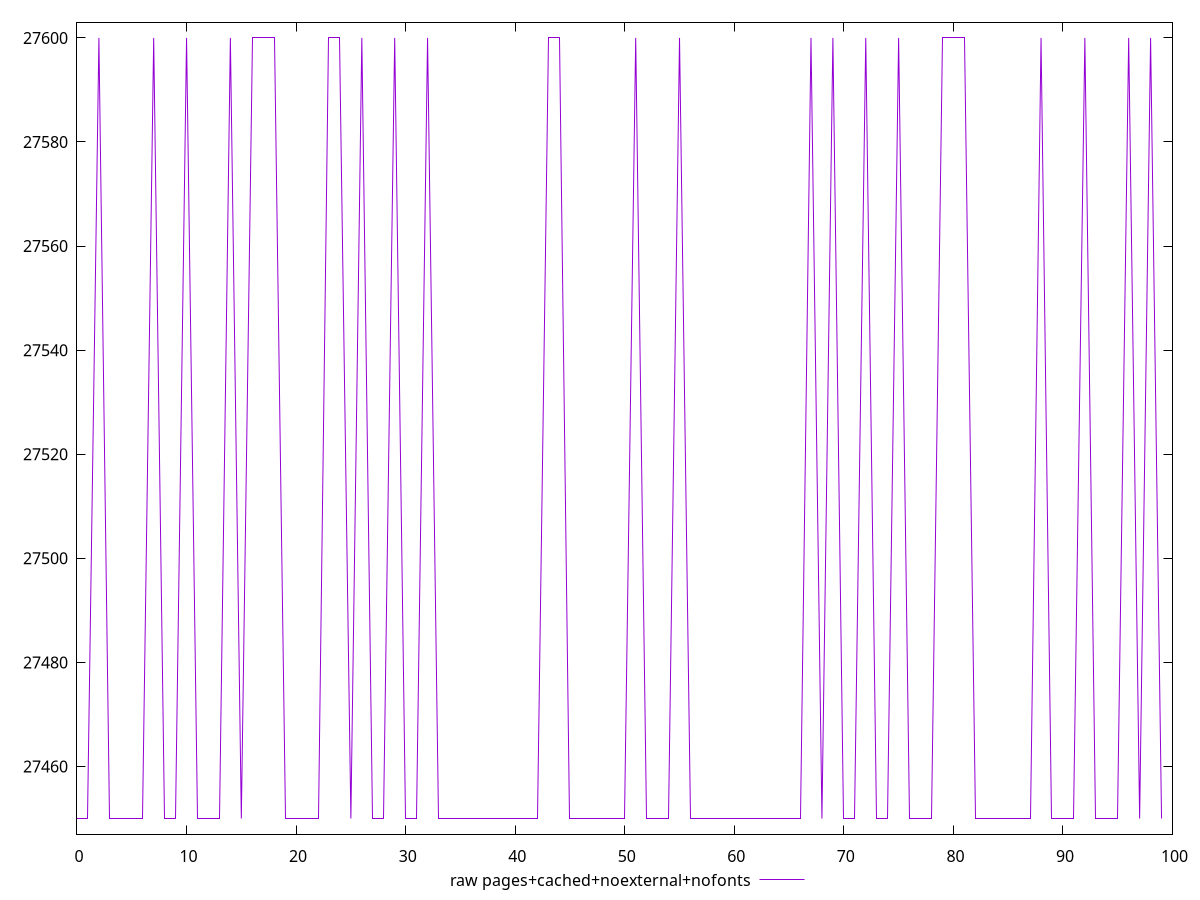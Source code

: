 $_rawPagesCachedNoexternalNofonts <<EOF
27450
27450
27600
27450
27450
27450
27450
27600
27450
27450
27600
27450
27450
27450
27600
27450
27600
27600
27600
27450
27450
27450
27450
27600
27600
27450
27600
27450
27450
27600
27450
27450
27600
27450
27450
27450
27450
27450
27450
27450
27450
27450
27450
27600
27600
27450
27450
27450
27450
27450
27450
27600
27450
27450
27450
27600
27450
27450
27450
27450
27450
27450
27450
27450
27450
27450
27450
27600
27450
27600
27450
27450
27600
27450
27450
27600
27450
27450
27450
27600
27600
27600
27450
27450
27450
27450
27450
27450
27600
27450
27450
27450
27600
27450
27450
27450
27600
27450
27600
27450
EOF
set key outside below
set terminal pngcairo
set output "report_00006_2020-11-02T20-21-41.718Z/uses-webp-images/pages+cached+noexternal+nofonts//raw.png"
set yrange [27447:27603]
plot $_rawPagesCachedNoexternalNofonts title "raw pages+cached+noexternal+nofonts" with line ,